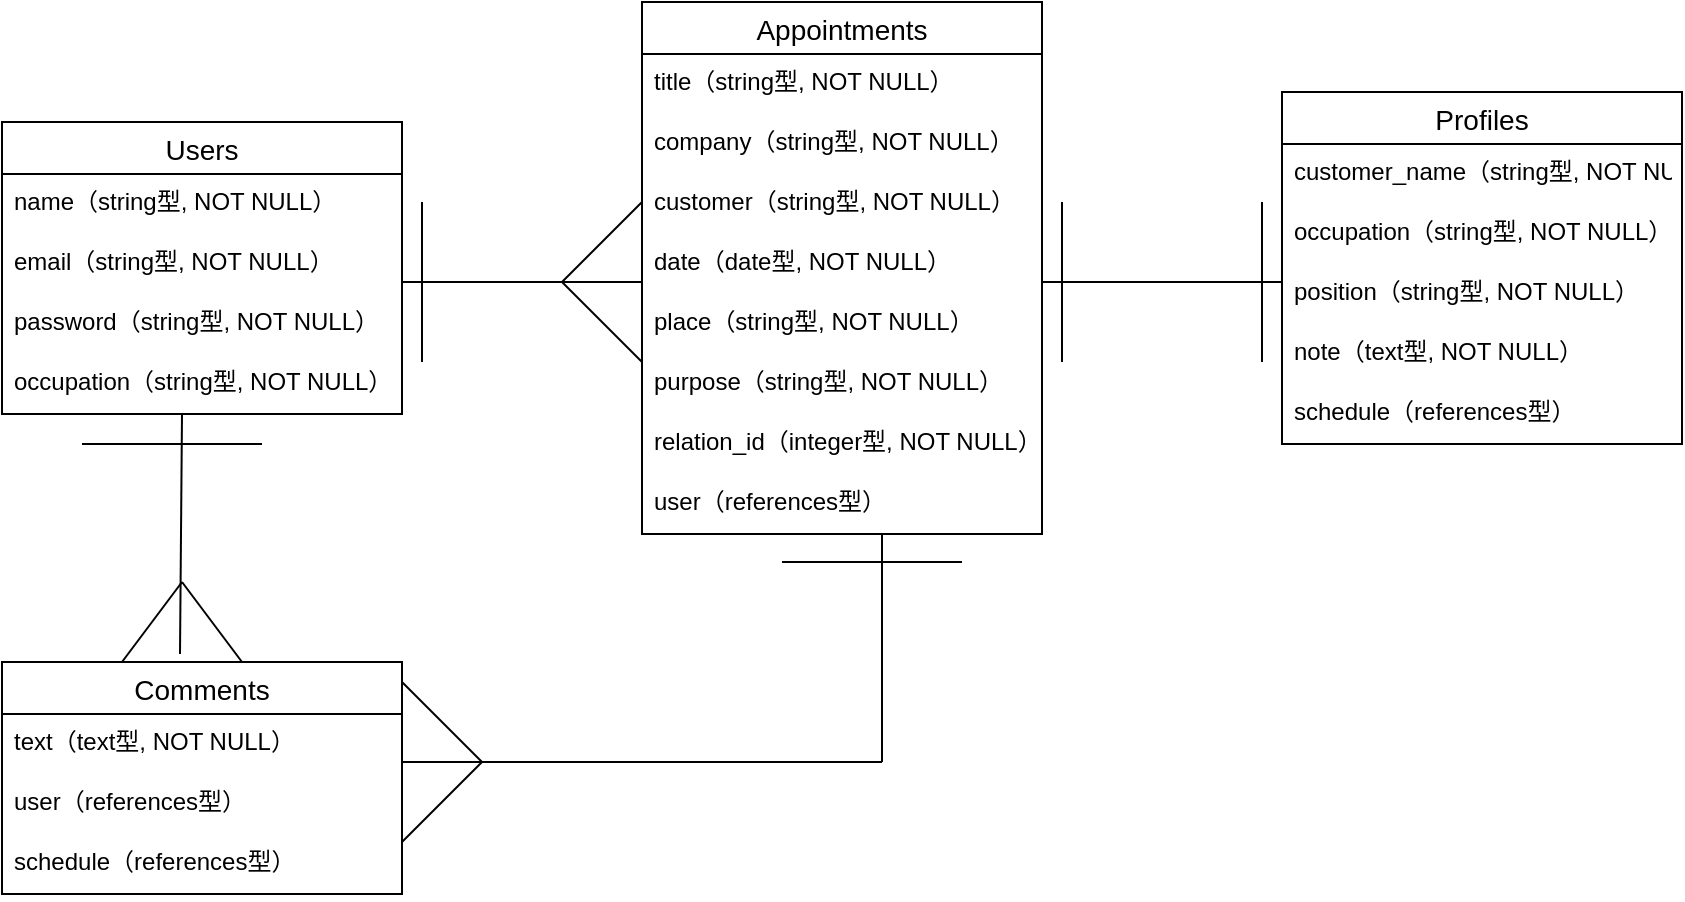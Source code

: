 <mxfile version="13.6.5">
    <diagram id="93AyFGNTs6qJJu6ASOTV" name="ページ1">
        <mxGraphModel dx="682" dy="567" grid="1" gridSize="10" guides="1" tooltips="1" connect="1" arrows="1" fold="1" page="1" pageScale="1" pageWidth="1169" pageHeight="827" math="0" shadow="0">
            <root>
                <mxCell id="0"/>
                <mxCell id="1" parent="0"/>
                <mxCell id="2" value="Users" style="swimlane;fontStyle=0;childLayout=stackLayout;horizontal=1;startSize=26;horizontalStack=0;resizeParent=1;resizeParentMax=0;resizeLast=0;collapsible=1;marginBottom=0;align=center;fontSize=14;" vertex="1" parent="1">
                    <mxGeometry x="80" y="280" width="200" height="146" as="geometry"/>
                </mxCell>
                <mxCell id="3" value="name（string型, NOT NULL）" style="text;strokeColor=none;fillColor=none;spacingLeft=4;spacingRight=4;overflow=hidden;rotatable=0;points=[[0,0.5],[1,0.5]];portConstraint=eastwest;fontSize=12;" vertex="1" parent="2">
                    <mxGeometry y="26" width="200" height="30" as="geometry"/>
                </mxCell>
                <mxCell id="4" value="email（string型, NOT NULL）" style="text;strokeColor=none;fillColor=none;spacingLeft=4;spacingRight=4;overflow=hidden;rotatable=0;points=[[0,0.5],[1,0.5]];portConstraint=eastwest;fontSize=12;" vertex="1" parent="2">
                    <mxGeometry y="56" width="200" height="30" as="geometry"/>
                </mxCell>
                <mxCell id="5" value="password（string型, NOT NULL）" style="text;strokeColor=none;fillColor=none;spacingLeft=4;spacingRight=4;overflow=hidden;rotatable=0;points=[[0,0.5],[1,0.5]];portConstraint=eastwest;fontSize=12;" vertex="1" parent="2">
                    <mxGeometry y="86" width="200" height="30" as="geometry"/>
                </mxCell>
                <mxCell id="6" value="occupation（string型, NOT NULL）" style="text;strokeColor=none;fillColor=none;spacingLeft=4;spacingRight=4;overflow=hidden;rotatable=0;points=[[0,0.5],[1,0.5]];portConstraint=eastwest;fontSize=12;" vertex="1" parent="2">
                    <mxGeometry y="116" width="200" height="30" as="geometry"/>
                </mxCell>
                <mxCell id="12" value="Appointments" style="swimlane;fontStyle=0;childLayout=stackLayout;horizontal=1;startSize=26;horizontalStack=0;resizeParent=1;resizeParentMax=0;resizeLast=0;collapsible=1;marginBottom=0;align=center;fontSize=14;" vertex="1" parent="1">
                    <mxGeometry x="400" y="220" width="200" height="266" as="geometry"/>
                </mxCell>
                <mxCell id="13" value="title（string型, NOT NULL）" style="text;strokeColor=none;fillColor=none;spacingLeft=4;spacingRight=4;overflow=hidden;rotatable=0;points=[[0,0.5],[1,0.5]];portConstraint=eastwest;fontSize=12;" vertex="1" parent="12">
                    <mxGeometry y="26" width="200" height="30" as="geometry"/>
                </mxCell>
                <mxCell id="14" value="company（string型, NOT NULL）" style="text;strokeColor=none;fillColor=none;spacingLeft=4;spacingRight=4;overflow=hidden;rotatable=0;points=[[0,0.5],[1,0.5]];portConstraint=eastwest;fontSize=12;" vertex="1" parent="12">
                    <mxGeometry y="56" width="200" height="30" as="geometry"/>
                </mxCell>
                <mxCell id="15" value="customer（string型, NOT NULL）" style="text;strokeColor=none;fillColor=none;spacingLeft=4;spacingRight=4;overflow=hidden;rotatable=0;points=[[0,0.5],[1,0.5]];portConstraint=eastwest;fontSize=12;" vertex="1" parent="12">
                    <mxGeometry y="86" width="200" height="30" as="geometry"/>
                </mxCell>
                <mxCell id="16" value="date（date型, NOT NULL）" style="text;strokeColor=none;fillColor=none;spacingLeft=4;spacingRight=4;overflow=hidden;rotatable=0;points=[[0,0.5],[1,0.5]];portConstraint=eastwest;fontSize=12;" vertex="1" parent="12">
                    <mxGeometry y="116" width="200" height="30" as="geometry"/>
                </mxCell>
                <mxCell id="17" value="place（string型, NOT NULL）" style="text;strokeColor=none;fillColor=none;spacingLeft=4;spacingRight=4;overflow=hidden;rotatable=0;points=[[0,0.5],[1,0.5]];portConstraint=eastwest;fontSize=12;" vertex="1" parent="12">
                    <mxGeometry y="146" width="200" height="30" as="geometry"/>
                </mxCell>
                <mxCell id="18" value="purpose（string型, NOT NULL）" style="text;strokeColor=none;fillColor=none;spacingLeft=4;spacingRight=4;overflow=hidden;rotatable=0;points=[[0,0.5],[1,0.5]];portConstraint=eastwest;fontSize=12;" vertex="1" parent="12">
                    <mxGeometry y="176" width="200" height="30" as="geometry"/>
                </mxCell>
                <mxCell id="19" value="relation_id（integer型, NOT NULL）" style="text;strokeColor=none;fillColor=none;spacingLeft=4;spacingRight=4;overflow=hidden;rotatable=0;points=[[0,0.5],[1,0.5]];portConstraint=eastwest;fontSize=12;" vertex="1" parent="12">
                    <mxGeometry y="206" width="200" height="30" as="geometry"/>
                </mxCell>
                <mxCell id="20" value="user（references型）" style="text;strokeColor=none;fillColor=none;spacingLeft=4;spacingRight=4;overflow=hidden;rotatable=0;points=[[0,0.5],[1,0.5]];portConstraint=eastwest;fontSize=12;" vertex="1" parent="12">
                    <mxGeometry y="236" width="200" height="30" as="geometry"/>
                </mxCell>
                <mxCell id="46" value="" style="endArrow=none;html=1;rounded=0;" edge="1" parent="12">
                    <mxGeometry relative="1" as="geometry">
                        <mxPoint x="120" y="380" as="sourcePoint"/>
                        <mxPoint x="120" y="266" as="targetPoint"/>
                    </mxGeometry>
                </mxCell>
                <mxCell id="21" value="Profiles" style="swimlane;fontStyle=0;childLayout=stackLayout;horizontal=1;startSize=26;horizontalStack=0;resizeParent=1;resizeParentMax=0;resizeLast=0;collapsible=1;marginBottom=0;align=center;fontSize=14;" vertex="1" parent="1">
                    <mxGeometry x="720" y="265" width="200" height="176" as="geometry"/>
                </mxCell>
                <mxCell id="22" value="customer_name（string型, NOT NULL）" style="text;strokeColor=none;fillColor=none;spacingLeft=4;spacingRight=4;overflow=hidden;rotatable=0;points=[[0,0.5],[1,0.5]];portConstraint=eastwest;fontSize=12;" vertex="1" parent="21">
                    <mxGeometry y="26" width="200" height="30" as="geometry"/>
                </mxCell>
                <mxCell id="23" value="occupation（string型, NOT NULL）" style="text;strokeColor=none;fillColor=none;spacingLeft=4;spacingRight=4;overflow=hidden;rotatable=0;points=[[0,0.5],[1,0.5]];portConstraint=eastwest;fontSize=12;" vertex="1" parent="21">
                    <mxGeometry y="56" width="200" height="30" as="geometry"/>
                </mxCell>
                <mxCell id="24" value="position（string型, NOT NULL）" style="text;strokeColor=none;fillColor=none;spacingLeft=4;spacingRight=4;overflow=hidden;rotatable=0;points=[[0,0.5],[1,0.5]];portConstraint=eastwest;fontSize=12;" vertex="1" parent="21">
                    <mxGeometry y="86" width="200" height="30" as="geometry"/>
                </mxCell>
                <mxCell id="26" value="note（text型, NOT NULL）" style="text;strokeColor=none;fillColor=none;spacingLeft=4;spacingRight=4;overflow=hidden;rotatable=0;points=[[0,0.5],[1,0.5]];portConstraint=eastwest;fontSize=12;" vertex="1" parent="21">
                    <mxGeometry y="116" width="200" height="30" as="geometry"/>
                </mxCell>
                <mxCell id="29" value="schedule（references型）" style="text;strokeColor=none;fillColor=none;spacingLeft=4;spacingRight=4;overflow=hidden;rotatable=0;points=[[0,0.5],[1,0.5]];portConstraint=eastwest;fontSize=12;" vertex="1" parent="21">
                    <mxGeometry y="146" width="200" height="30" as="geometry"/>
                </mxCell>
                <mxCell id="7" value="Comments" style="swimlane;fontStyle=0;childLayout=stackLayout;horizontal=1;startSize=26;horizontalStack=0;resizeParent=1;resizeParentMax=0;resizeLast=0;collapsible=1;marginBottom=0;align=center;fontSize=14;" vertex="1" parent="1">
                    <mxGeometry x="80" y="550" width="200" height="116" as="geometry"/>
                </mxCell>
                <mxCell id="8" value="text（text型, NOT NULL）" style="text;strokeColor=none;fillColor=none;spacingLeft=4;spacingRight=4;overflow=hidden;rotatable=0;points=[[0,0.5],[1,0.5]];portConstraint=eastwest;fontSize=12;" vertex="1" parent="7">
                    <mxGeometry y="26" width="200" height="30" as="geometry"/>
                </mxCell>
                <mxCell id="9" value="user（references型）" style="text;strokeColor=none;fillColor=none;spacingLeft=4;spacingRight=4;overflow=hidden;rotatable=0;points=[[0,0.5],[1,0.5]];portConstraint=eastwest;fontSize=12;" vertex="1" parent="7">
                    <mxGeometry y="56" width="200" height="30" as="geometry"/>
                </mxCell>
                <mxCell id="10" value="schedule（references型）" style="text;strokeColor=none;fillColor=none;spacingLeft=4;spacingRight=4;overflow=hidden;rotatable=0;points=[[0,0.5],[1,0.5]];portConstraint=eastwest;fontSize=12;" vertex="1" parent="7">
                    <mxGeometry y="86" width="200" height="30" as="geometry"/>
                </mxCell>
                <mxCell id="30" value="" style="endArrow=none;html=1;rounded=0;" edge="1" parent="1">
                    <mxGeometry relative="1" as="geometry">
                        <mxPoint x="280" y="360" as="sourcePoint"/>
                        <mxPoint x="400" y="360" as="targetPoint"/>
                    </mxGeometry>
                </mxCell>
                <mxCell id="31" value="" style="endArrow=none;html=1;rounded=0;" edge="1" parent="1">
                    <mxGeometry relative="1" as="geometry">
                        <mxPoint x="600" y="360" as="sourcePoint"/>
                        <mxPoint x="720" y="360" as="targetPoint"/>
                    </mxGeometry>
                </mxCell>
                <mxCell id="33" value="" style="endArrow=none;html=1;rounded=0;entryX=0.445;entryY=-0.034;entryDx=0;entryDy=0;entryPerimeter=0;" edge="1" parent="1" target="7">
                    <mxGeometry relative="1" as="geometry">
                        <mxPoint x="170" y="426" as="sourcePoint"/>
                        <mxPoint x="170" y="540" as="targetPoint"/>
                    </mxGeometry>
                </mxCell>
                <mxCell id="35" value="" style="endArrow=none;html=1;rounded=0;" edge="1" parent="1">
                    <mxGeometry relative="1" as="geometry">
                        <mxPoint x="610" y="320" as="sourcePoint"/>
                        <mxPoint x="610" y="400" as="targetPoint"/>
                    </mxGeometry>
                </mxCell>
                <mxCell id="37" value="" style="endArrow=none;html=1;rounded=0;" edge="1" parent="1">
                    <mxGeometry relative="1" as="geometry">
                        <mxPoint x="710" y="320" as="sourcePoint"/>
                        <mxPoint x="710" y="400" as="targetPoint"/>
                    </mxGeometry>
                </mxCell>
                <mxCell id="38" value="" style="endArrow=none;html=1;rounded=0;" edge="1" parent="1">
                    <mxGeometry relative="1" as="geometry">
                        <mxPoint x="120" y="441" as="sourcePoint"/>
                        <mxPoint x="210" y="441" as="targetPoint"/>
                    </mxGeometry>
                </mxCell>
                <mxCell id="39" value="" style="endArrow=none;html=1;rounded=0;" edge="1" parent="1">
                    <mxGeometry relative="1" as="geometry">
                        <mxPoint x="290" y="320" as="sourcePoint"/>
                        <mxPoint x="290" y="400" as="targetPoint"/>
                    </mxGeometry>
                </mxCell>
                <mxCell id="40" value="" style="endArrow=none;html=1;rounded=0;" edge="1" parent="1">
                    <mxGeometry relative="1" as="geometry">
                        <mxPoint x="170" y="510" as="sourcePoint"/>
                        <mxPoint x="200" y="550" as="targetPoint"/>
                    </mxGeometry>
                </mxCell>
                <mxCell id="42" value="" style="endArrow=none;html=1;rounded=0;" edge="1" parent="1">
                    <mxGeometry relative="1" as="geometry">
                        <mxPoint x="170" y="510" as="sourcePoint"/>
                        <mxPoint x="140" y="550" as="targetPoint"/>
                    </mxGeometry>
                </mxCell>
                <mxCell id="43" value="" style="endArrow=none;html=1;rounded=0;" edge="1" parent="1">
                    <mxGeometry relative="1" as="geometry">
                        <mxPoint x="360" y="360" as="sourcePoint"/>
                        <mxPoint x="400" y="400" as="targetPoint"/>
                    </mxGeometry>
                </mxCell>
                <mxCell id="44" value="" style="endArrow=none;html=1;rounded=0;" edge="1" parent="1">
                    <mxGeometry relative="1" as="geometry">
                        <mxPoint x="360" y="360" as="sourcePoint"/>
                        <mxPoint x="400" y="320" as="targetPoint"/>
                    </mxGeometry>
                </mxCell>
                <mxCell id="45" value="" style="endArrow=none;html=1;rounded=0;" edge="1" parent="1">
                    <mxGeometry relative="1" as="geometry">
                        <mxPoint x="280" y="600" as="sourcePoint"/>
                        <mxPoint x="520" y="600" as="targetPoint"/>
                    </mxGeometry>
                </mxCell>
                <mxCell id="47" value="" style="endArrow=none;html=1;rounded=0;" edge="1" parent="1">
                    <mxGeometry relative="1" as="geometry">
                        <mxPoint x="470" y="500" as="sourcePoint"/>
                        <mxPoint x="560" y="500" as="targetPoint"/>
                    </mxGeometry>
                </mxCell>
                <mxCell id="49" value="" style="endArrow=none;html=1;rounded=0;" edge="1" parent="1">
                    <mxGeometry relative="1" as="geometry">
                        <mxPoint x="280" y="560" as="sourcePoint"/>
                        <mxPoint x="320" y="600" as="targetPoint"/>
                    </mxGeometry>
                </mxCell>
                <mxCell id="50" value="" style="endArrow=none;html=1;rounded=0;" edge="1" parent="1">
                    <mxGeometry relative="1" as="geometry">
                        <mxPoint x="320" y="600" as="sourcePoint"/>
                        <mxPoint x="280" y="640" as="targetPoint"/>
                    </mxGeometry>
                </mxCell>
            </root>
        </mxGraphModel>
    </diagram>
</mxfile>